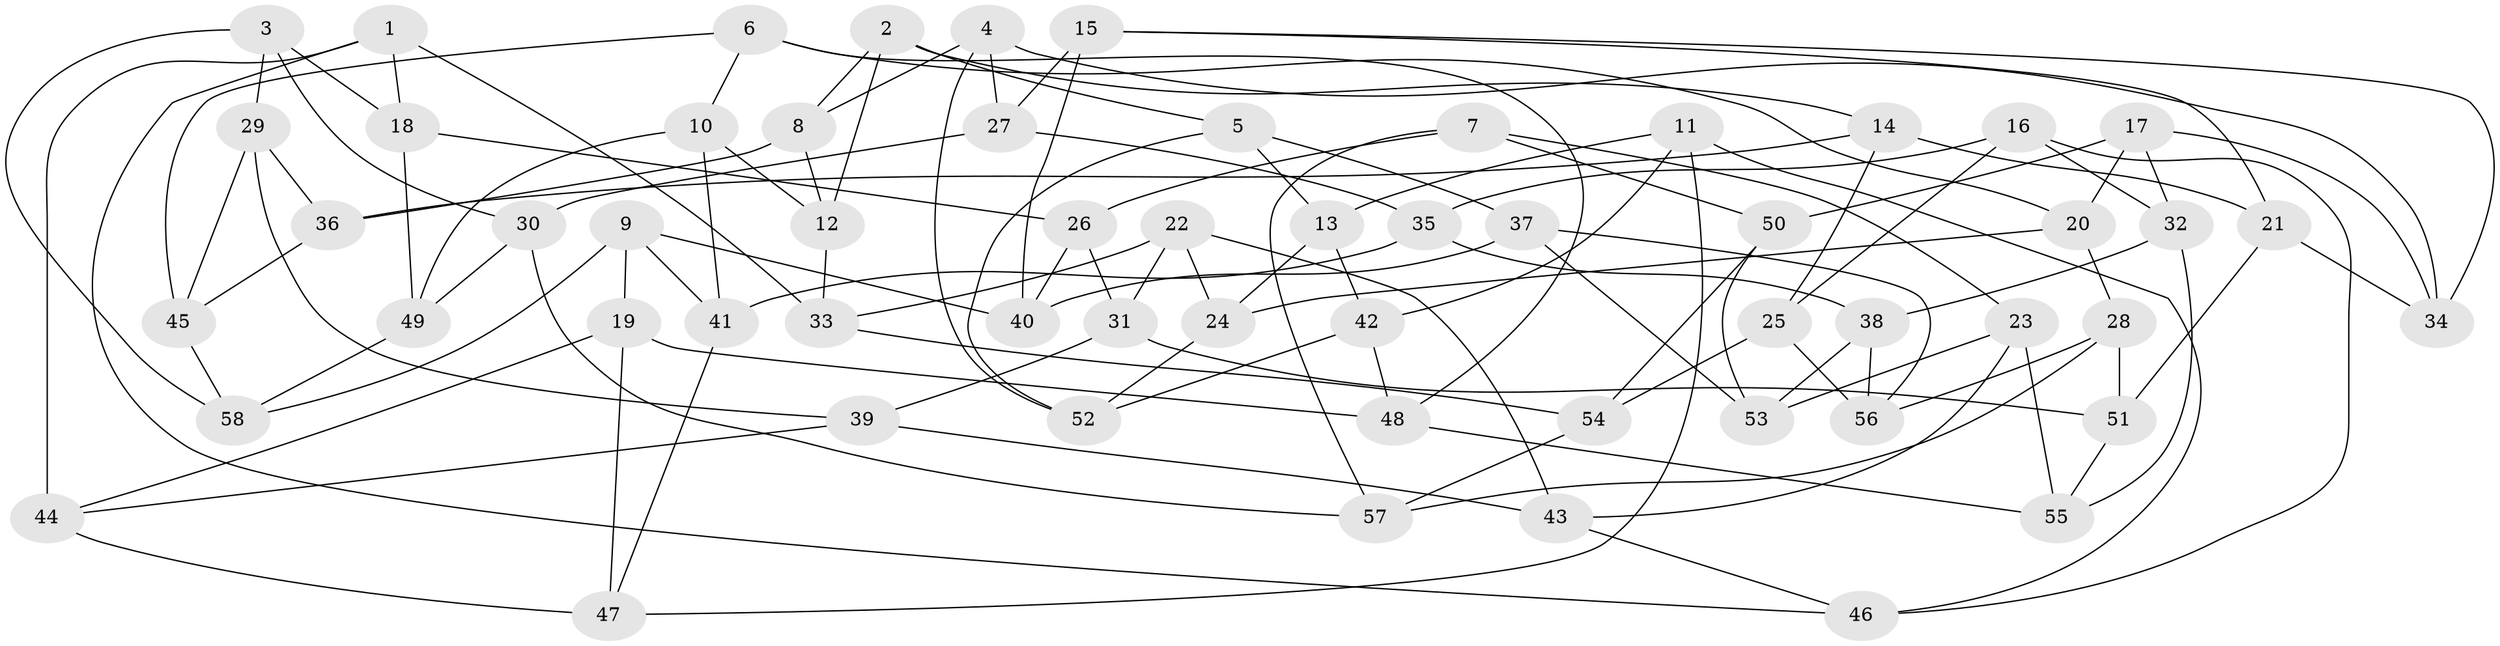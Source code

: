 // Generated by graph-tools (version 1.1) at 2025/16/03/09/25 04:16:26]
// undirected, 58 vertices, 116 edges
graph export_dot {
graph [start="1"]
  node [color=gray90,style=filled];
  1;
  2;
  3;
  4;
  5;
  6;
  7;
  8;
  9;
  10;
  11;
  12;
  13;
  14;
  15;
  16;
  17;
  18;
  19;
  20;
  21;
  22;
  23;
  24;
  25;
  26;
  27;
  28;
  29;
  30;
  31;
  32;
  33;
  34;
  35;
  36;
  37;
  38;
  39;
  40;
  41;
  42;
  43;
  44;
  45;
  46;
  47;
  48;
  49;
  50;
  51;
  52;
  53;
  54;
  55;
  56;
  57;
  58;
  1 -- 33;
  1 -- 18;
  1 -- 46;
  1 -- 44;
  2 -- 8;
  2 -- 12;
  2 -- 14;
  2 -- 5;
  3 -- 30;
  3 -- 29;
  3 -- 18;
  3 -- 58;
  4 -- 27;
  4 -- 52;
  4 -- 8;
  4 -- 34;
  5 -- 13;
  5 -- 37;
  5 -- 52;
  6 -- 45;
  6 -- 20;
  6 -- 48;
  6 -- 10;
  7 -- 26;
  7 -- 50;
  7 -- 23;
  7 -- 57;
  8 -- 36;
  8 -- 12;
  9 -- 40;
  9 -- 19;
  9 -- 58;
  9 -- 41;
  10 -- 41;
  10 -- 12;
  10 -- 49;
  11 -- 42;
  11 -- 13;
  11 -- 46;
  11 -- 47;
  12 -- 33;
  13 -- 42;
  13 -- 24;
  14 -- 21;
  14 -- 36;
  14 -- 25;
  15 -- 34;
  15 -- 40;
  15 -- 21;
  15 -- 27;
  16 -- 25;
  16 -- 35;
  16 -- 32;
  16 -- 46;
  17 -- 34;
  17 -- 32;
  17 -- 50;
  17 -- 20;
  18 -- 26;
  18 -- 49;
  19 -- 44;
  19 -- 47;
  19 -- 48;
  20 -- 28;
  20 -- 24;
  21 -- 34;
  21 -- 51;
  22 -- 33;
  22 -- 31;
  22 -- 24;
  22 -- 43;
  23 -- 53;
  23 -- 43;
  23 -- 55;
  24 -- 52;
  25 -- 56;
  25 -- 54;
  26 -- 40;
  26 -- 31;
  27 -- 30;
  27 -- 35;
  28 -- 57;
  28 -- 56;
  28 -- 51;
  29 -- 36;
  29 -- 45;
  29 -- 39;
  30 -- 49;
  30 -- 57;
  31 -- 51;
  31 -- 39;
  32 -- 38;
  32 -- 55;
  33 -- 54;
  35 -- 38;
  35 -- 41;
  36 -- 45;
  37 -- 56;
  37 -- 53;
  37 -- 40;
  38 -- 56;
  38 -- 53;
  39 -- 43;
  39 -- 44;
  41 -- 47;
  42 -- 52;
  42 -- 48;
  43 -- 46;
  44 -- 47;
  45 -- 58;
  48 -- 55;
  49 -- 58;
  50 -- 54;
  50 -- 53;
  51 -- 55;
  54 -- 57;
}
